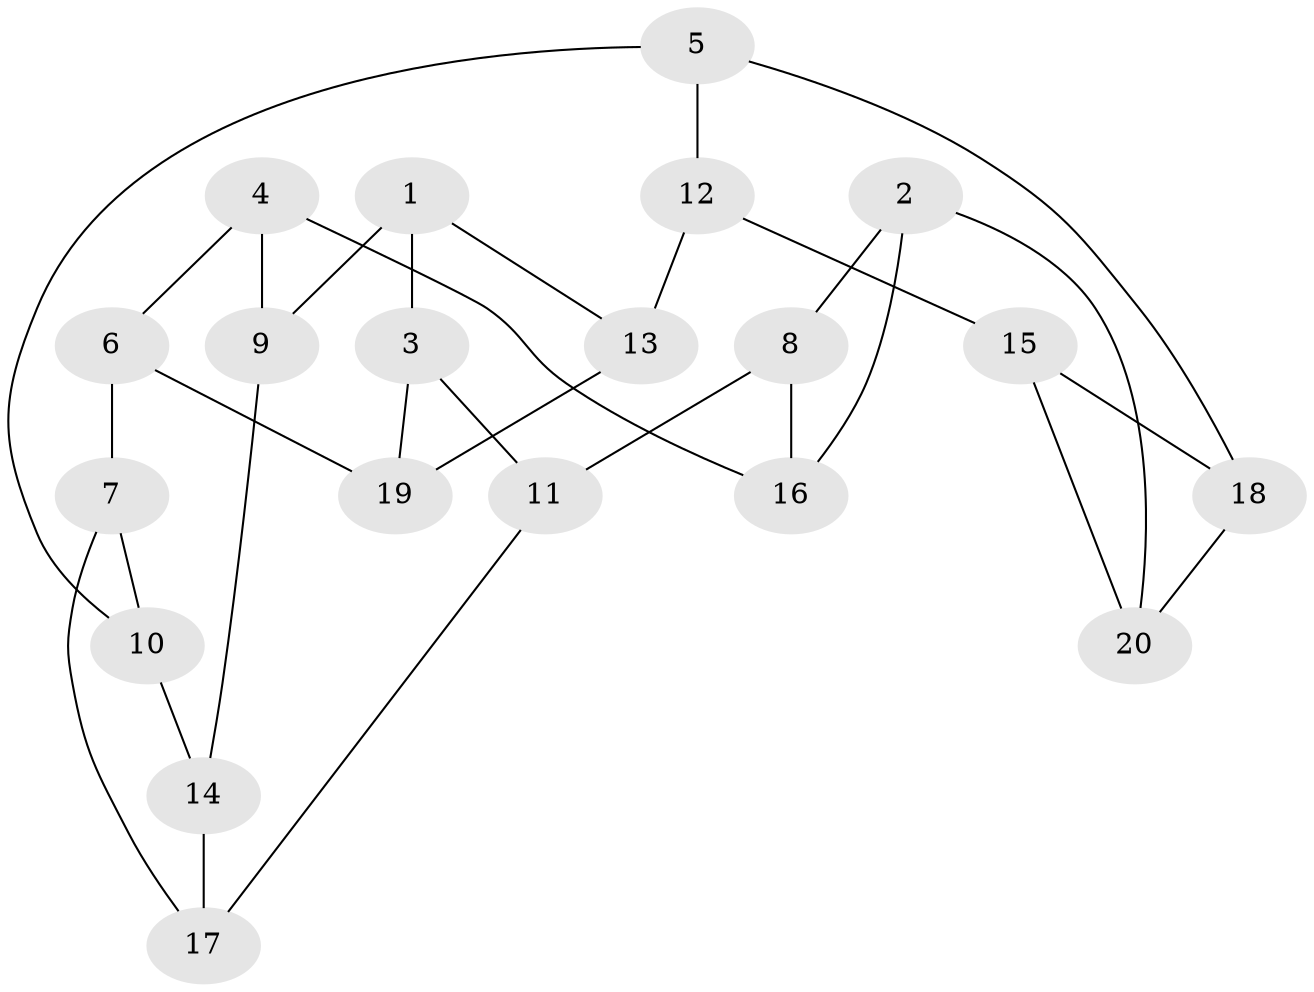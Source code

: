 // Generated by graph-tools (version 1.1) at 2025/46/02/15/25 05:46:28]
// undirected, 20 vertices, 30 edges
graph export_dot {
graph [start="1"]
  node [color=gray90,style=filled];
  1;
  2;
  3;
  4;
  5;
  6;
  7;
  8;
  9;
  10;
  11;
  12;
  13;
  14;
  15;
  16;
  17;
  18;
  19;
  20;
  1 -- 9;
  1 -- 13;
  1 -- 3;
  2 -- 20;
  2 -- 8;
  2 -- 16;
  3 -- 19;
  3 -- 11;
  4 -- 9;
  4 -- 16;
  4 -- 6;
  5 -- 18;
  5 -- 10;
  5 -- 12;
  6 -- 7;
  6 -- 19;
  7 -- 17;
  7 -- 10;
  8 -- 16;
  8 -- 11;
  9 -- 14;
  10 -- 14;
  11 -- 17;
  12 -- 15;
  12 -- 13;
  13 -- 19;
  14 -- 17;
  15 -- 20;
  15 -- 18;
  18 -- 20;
}
